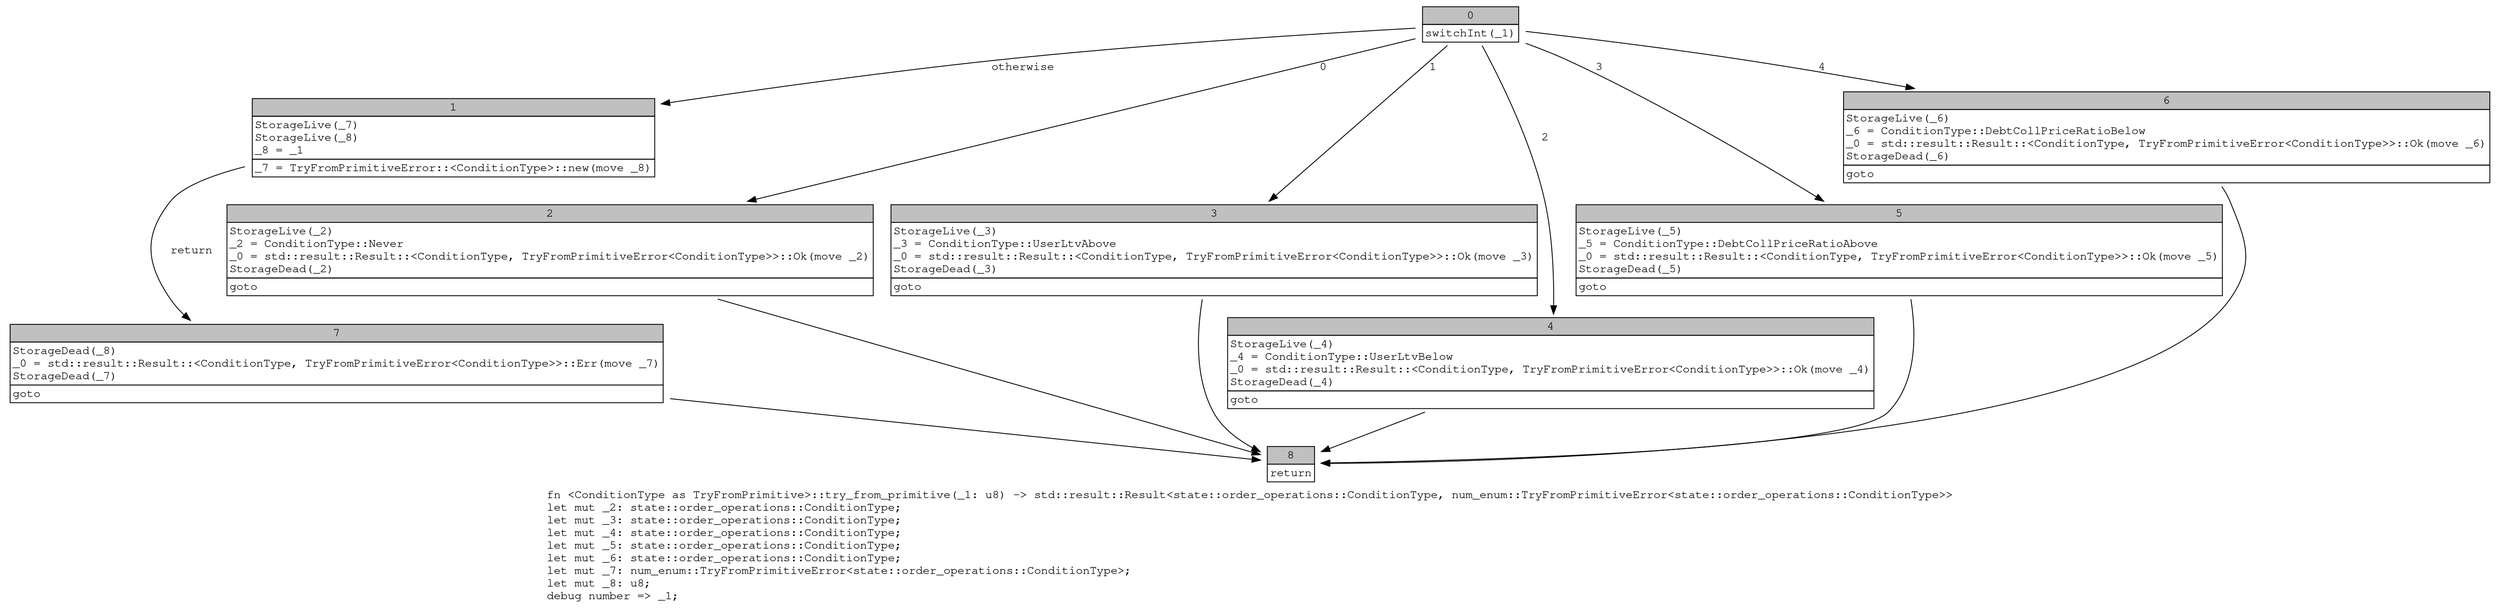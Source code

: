 digraph Mir_0_8537 {
    graph [fontname="Courier, monospace"];
    node [fontname="Courier, monospace"];
    edge [fontname="Courier, monospace"];
    label=<fn &lt;ConditionType as TryFromPrimitive&gt;::try_from_primitive(_1: u8) -&gt; std::result::Result&lt;state::order_operations::ConditionType, num_enum::TryFromPrimitiveError&lt;state::order_operations::ConditionType&gt;&gt;<br align="left"/>let mut _2: state::order_operations::ConditionType;<br align="left"/>let mut _3: state::order_operations::ConditionType;<br align="left"/>let mut _4: state::order_operations::ConditionType;<br align="left"/>let mut _5: state::order_operations::ConditionType;<br align="left"/>let mut _6: state::order_operations::ConditionType;<br align="left"/>let mut _7: num_enum::TryFromPrimitiveError&lt;state::order_operations::ConditionType&gt;;<br align="left"/>let mut _8: u8;<br align="left"/>debug number =&gt; _1;<br align="left"/>>;
    bb0__0_8537 [shape="none", label=<<table border="0" cellborder="1" cellspacing="0"><tr><td bgcolor="gray" align="center" colspan="1">0</td></tr><tr><td align="left">switchInt(_1)</td></tr></table>>];
    bb1__0_8537 [shape="none", label=<<table border="0" cellborder="1" cellspacing="0"><tr><td bgcolor="gray" align="center" colspan="1">1</td></tr><tr><td align="left" balign="left">StorageLive(_7)<br/>StorageLive(_8)<br/>_8 = _1<br/></td></tr><tr><td align="left">_7 = TryFromPrimitiveError::&lt;ConditionType&gt;::new(move _8)</td></tr></table>>];
    bb2__0_8537 [shape="none", label=<<table border="0" cellborder="1" cellspacing="0"><tr><td bgcolor="gray" align="center" colspan="1">2</td></tr><tr><td align="left" balign="left">StorageLive(_2)<br/>_2 = ConditionType::Never<br/>_0 = std::result::Result::&lt;ConditionType, TryFromPrimitiveError&lt;ConditionType&gt;&gt;::Ok(move _2)<br/>StorageDead(_2)<br/></td></tr><tr><td align="left">goto</td></tr></table>>];
    bb3__0_8537 [shape="none", label=<<table border="0" cellborder="1" cellspacing="0"><tr><td bgcolor="gray" align="center" colspan="1">3</td></tr><tr><td align="left" balign="left">StorageLive(_3)<br/>_3 = ConditionType::UserLtvAbove<br/>_0 = std::result::Result::&lt;ConditionType, TryFromPrimitiveError&lt;ConditionType&gt;&gt;::Ok(move _3)<br/>StorageDead(_3)<br/></td></tr><tr><td align="left">goto</td></tr></table>>];
    bb4__0_8537 [shape="none", label=<<table border="0" cellborder="1" cellspacing="0"><tr><td bgcolor="gray" align="center" colspan="1">4</td></tr><tr><td align="left" balign="left">StorageLive(_4)<br/>_4 = ConditionType::UserLtvBelow<br/>_0 = std::result::Result::&lt;ConditionType, TryFromPrimitiveError&lt;ConditionType&gt;&gt;::Ok(move _4)<br/>StorageDead(_4)<br/></td></tr><tr><td align="left">goto</td></tr></table>>];
    bb5__0_8537 [shape="none", label=<<table border="0" cellborder="1" cellspacing="0"><tr><td bgcolor="gray" align="center" colspan="1">5</td></tr><tr><td align="left" balign="left">StorageLive(_5)<br/>_5 = ConditionType::DebtCollPriceRatioAbove<br/>_0 = std::result::Result::&lt;ConditionType, TryFromPrimitiveError&lt;ConditionType&gt;&gt;::Ok(move _5)<br/>StorageDead(_5)<br/></td></tr><tr><td align="left">goto</td></tr></table>>];
    bb6__0_8537 [shape="none", label=<<table border="0" cellborder="1" cellspacing="0"><tr><td bgcolor="gray" align="center" colspan="1">6</td></tr><tr><td align="left" balign="left">StorageLive(_6)<br/>_6 = ConditionType::DebtCollPriceRatioBelow<br/>_0 = std::result::Result::&lt;ConditionType, TryFromPrimitiveError&lt;ConditionType&gt;&gt;::Ok(move _6)<br/>StorageDead(_6)<br/></td></tr><tr><td align="left">goto</td></tr></table>>];
    bb7__0_8537 [shape="none", label=<<table border="0" cellborder="1" cellspacing="0"><tr><td bgcolor="gray" align="center" colspan="1">7</td></tr><tr><td align="left" balign="left">StorageDead(_8)<br/>_0 = std::result::Result::&lt;ConditionType, TryFromPrimitiveError&lt;ConditionType&gt;&gt;::Err(move _7)<br/>StorageDead(_7)<br/></td></tr><tr><td align="left">goto</td></tr></table>>];
    bb8__0_8537 [shape="none", label=<<table border="0" cellborder="1" cellspacing="0"><tr><td bgcolor="gray" align="center" colspan="1">8</td></tr><tr><td align="left">return</td></tr></table>>];
    bb0__0_8537 -> bb2__0_8537 [label="0"];
    bb0__0_8537 -> bb3__0_8537 [label="1"];
    bb0__0_8537 -> bb4__0_8537 [label="2"];
    bb0__0_8537 -> bb5__0_8537 [label="3"];
    bb0__0_8537 -> bb6__0_8537 [label="4"];
    bb0__0_8537 -> bb1__0_8537 [label="otherwise"];
    bb1__0_8537 -> bb7__0_8537 [label="return"];
    bb2__0_8537 -> bb8__0_8537 [label=""];
    bb3__0_8537 -> bb8__0_8537 [label=""];
    bb4__0_8537 -> bb8__0_8537 [label=""];
    bb5__0_8537 -> bb8__0_8537 [label=""];
    bb6__0_8537 -> bb8__0_8537 [label=""];
    bb7__0_8537 -> bb8__0_8537 [label=""];
}
